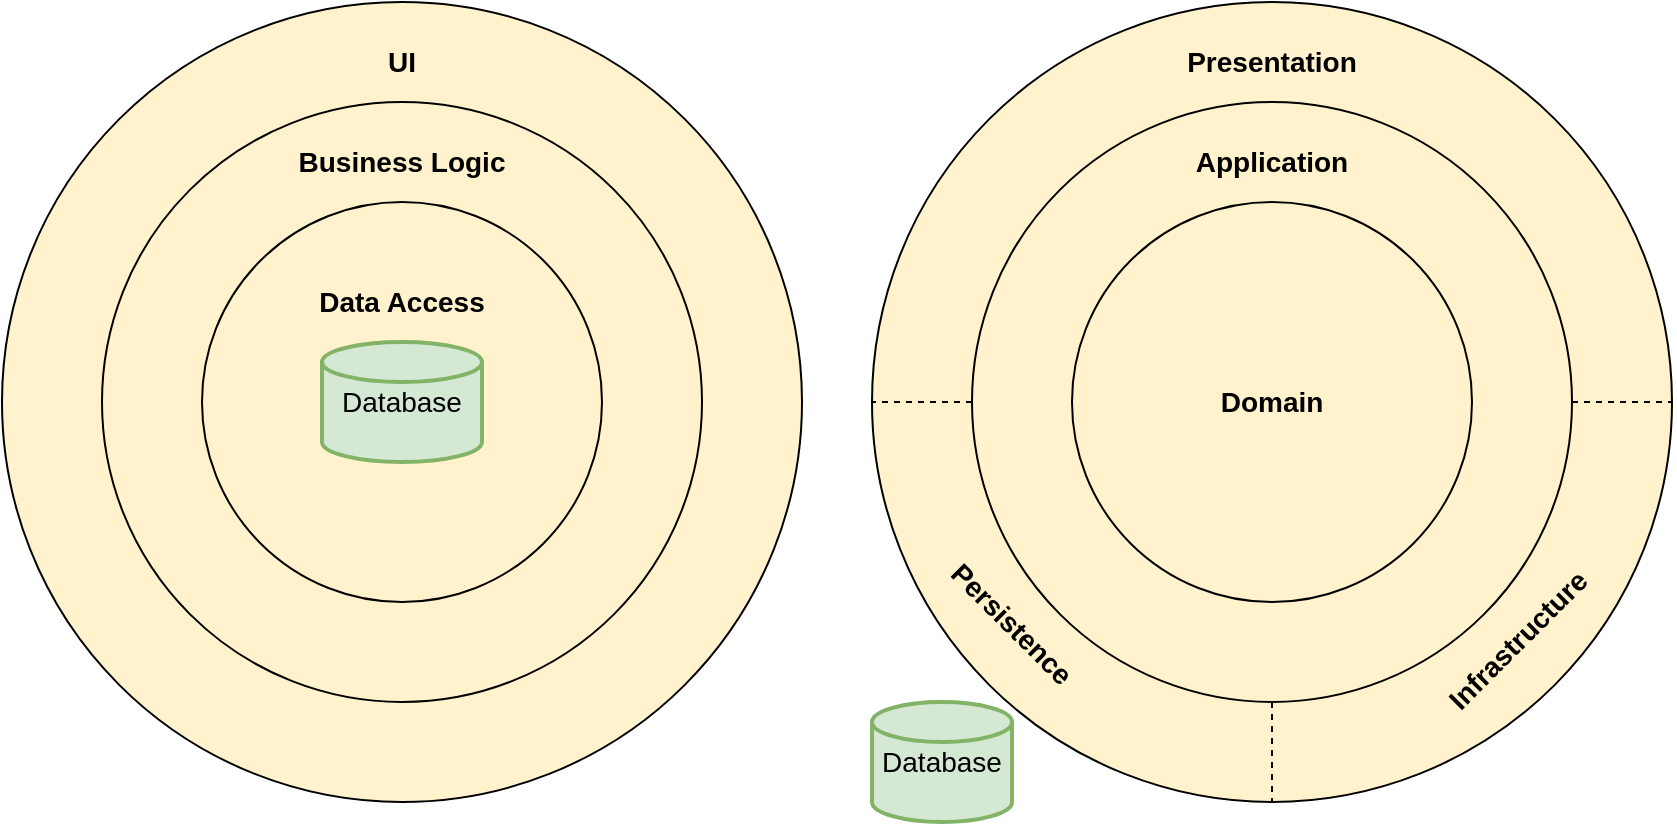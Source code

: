 <mxfile version="12.5.6" type="device"><diagram id="X8Ldh0YJBJTgAtryyvzB" name="Page-1"><mxGraphModel dx="1021" dy="541" grid="1" gridSize="10" guides="1" tooltips="1" connect="1" arrows="1" fold="1" page="1" pageScale="1" pageWidth="850" pageHeight="1100" math="0" shadow="0"><root><mxCell id="0"/><mxCell id="1" parent="0"/><mxCell id="WI0CDLAmYGxVV7XR649D-3" value="" style="ellipse;whiteSpace=wrap;html=1;aspect=fixed;fillColor=#FFF2CC;" vertex="1" parent="1"><mxGeometry x="9" y="20" width="400" height="400" as="geometry"/></mxCell><mxCell id="WI0CDLAmYGxVV7XR649D-2" value="" style="ellipse;whiteSpace=wrap;html=1;aspect=fixed;fillColor=#FFF2CC;" vertex="1" parent="1"><mxGeometry x="59" y="70" width="300" height="300" as="geometry"/></mxCell><mxCell id="WI0CDLAmYGxVV7XR649D-1" value="" style="ellipse;whiteSpace=wrap;html=1;aspect=fixed;fillColor=#FFF2CC;" vertex="1" parent="1"><mxGeometry x="109" y="120" width="200" height="200" as="geometry"/></mxCell><mxCell id="WI0CDLAmYGxVV7XR649D-4" value="Database" style="strokeWidth=2;html=1;shape=mxgraph.flowchart.database;whiteSpace=wrap;fillColor=#d5e8d4;fontSize=14;strokeColor=#82b366;" vertex="1" parent="1"><mxGeometry x="169" y="190" width="80" height="60" as="geometry"/></mxCell><mxCell id="WI0CDLAmYGxVV7XR649D-5" value="Data Access" style="text;html=1;strokeColor=none;fillColor=none;align=center;verticalAlign=middle;whiteSpace=wrap;rounded=0;fontStyle=1;fontSize=14;" vertex="1" parent="1"><mxGeometry x="159" y="160" width="100" height="20" as="geometry"/></mxCell><mxCell id="WI0CDLAmYGxVV7XR649D-6" value="Business Logic" style="text;html=1;strokeColor=none;fillColor=none;align=center;verticalAlign=middle;whiteSpace=wrap;rounded=0;fontStyle=1;fontSize=14;" vertex="1" parent="1"><mxGeometry x="149" y="90" width="120" height="20" as="geometry"/></mxCell><mxCell id="WI0CDLAmYGxVV7XR649D-7" value="UI" style="text;html=1;strokeColor=none;fillColor=none;align=center;verticalAlign=middle;whiteSpace=wrap;rounded=0;fontStyle=1;fontSize=14;" vertex="1" parent="1"><mxGeometry x="149" y="40" width="120" height="20" as="geometry"/></mxCell><mxCell id="WI0CDLAmYGxVV7XR649D-8" value="" style="ellipse;whiteSpace=wrap;html=1;aspect=fixed;fillColor=#FFF2CC;" vertex="1" parent="1"><mxGeometry x="444" y="20" width="400" height="400" as="geometry"/></mxCell><mxCell id="WI0CDLAmYGxVV7XR649D-18" style="rounded=0;orthogonalLoop=1;jettySize=auto;html=1;exitX=0;exitY=0.5;exitDx=0;exitDy=0;endArrow=none;endFill=0;dashed=1;" edge="1" parent="1" source="WI0CDLAmYGxVV7XR649D-9"><mxGeometry relative="1" as="geometry"><mxPoint x="444" y="220" as="targetPoint"/></mxGeometry></mxCell><mxCell id="WI0CDLAmYGxVV7XR649D-19" style="edgeStyle=none;rounded=0;orthogonalLoop=1;jettySize=auto;html=1;exitX=0.5;exitY=1;exitDx=0;exitDy=0;dashed=1;endArrow=none;endFill=0;" edge="1" parent="1" source="WI0CDLAmYGxVV7XR649D-9" target="WI0CDLAmYGxVV7XR649D-8"><mxGeometry relative="1" as="geometry"/></mxCell><mxCell id="WI0CDLAmYGxVV7XR649D-20" style="edgeStyle=none;rounded=0;orthogonalLoop=1;jettySize=auto;html=1;exitX=1;exitY=0.5;exitDx=0;exitDy=0;dashed=1;endArrow=none;endFill=0;" edge="1" parent="1" source="WI0CDLAmYGxVV7XR649D-9" target="WI0CDLAmYGxVV7XR649D-8"><mxGeometry relative="1" as="geometry"/></mxCell><mxCell id="WI0CDLAmYGxVV7XR649D-9" value="" style="ellipse;whiteSpace=wrap;html=1;aspect=fixed;fillColor=#FFF2CC;" vertex="1" parent="1"><mxGeometry x="494" y="70" width="300" height="300" as="geometry"/></mxCell><mxCell id="WI0CDLAmYGxVV7XR649D-10" value="Domain" style="ellipse;whiteSpace=wrap;html=1;aspect=fixed;fillColor=#FFF2CC;fontStyle=1;fontSize=14;" vertex="1" parent="1"><mxGeometry x="544" y="120" width="200" height="200" as="geometry"/></mxCell><mxCell id="WI0CDLAmYGxVV7XR649D-13" value="Application" style="text;html=1;strokeColor=none;fillColor=none;align=center;verticalAlign=middle;whiteSpace=wrap;rounded=0;fontStyle=1;fontSize=14;" vertex="1" parent="1"><mxGeometry x="584" y="90" width="120" height="20" as="geometry"/></mxCell><mxCell id="WI0CDLAmYGxVV7XR649D-14" value="Presentation" style="text;html=1;strokeColor=none;fillColor=none;align=center;verticalAlign=middle;whiteSpace=wrap;rounded=0;fontStyle=1;fontSize=14;" vertex="1" parent="1"><mxGeometry x="584" y="40" width="120" height="20" as="geometry"/></mxCell><mxCell id="WI0CDLAmYGxVV7XR649D-15" value="Database" style="strokeWidth=2;html=1;shape=mxgraph.flowchart.database;whiteSpace=wrap;fillColor=#d5e8d4;fontSize=14;strokeColor=#82b366;" vertex="1" parent="1"><mxGeometry x="444" y="370" width="70" height="60" as="geometry"/></mxCell><mxCell id="WI0CDLAmYGxVV7XR649D-21" value="Persistence" style="text;html=1;strokeColor=none;fillColor=none;align=center;verticalAlign=middle;whiteSpace=wrap;rounded=0;rotation=45;fontStyle=1;fontSize=14;" vertex="1" parent="1"><mxGeometry x="494" y="321" width="40" height="20" as="geometry"/></mxCell><mxCell id="WI0CDLAmYGxVV7XR649D-22" value="Infrastructure" style="text;html=1;strokeColor=none;fillColor=none;align=center;verticalAlign=middle;whiteSpace=wrap;rounded=0;rotation=315;fontStyle=1;fontSize=14;" vertex="1" parent="1"><mxGeometry x="747" y="329" width="40" height="20" as="geometry"/></mxCell></root></mxGraphModel></diagram></mxfile>